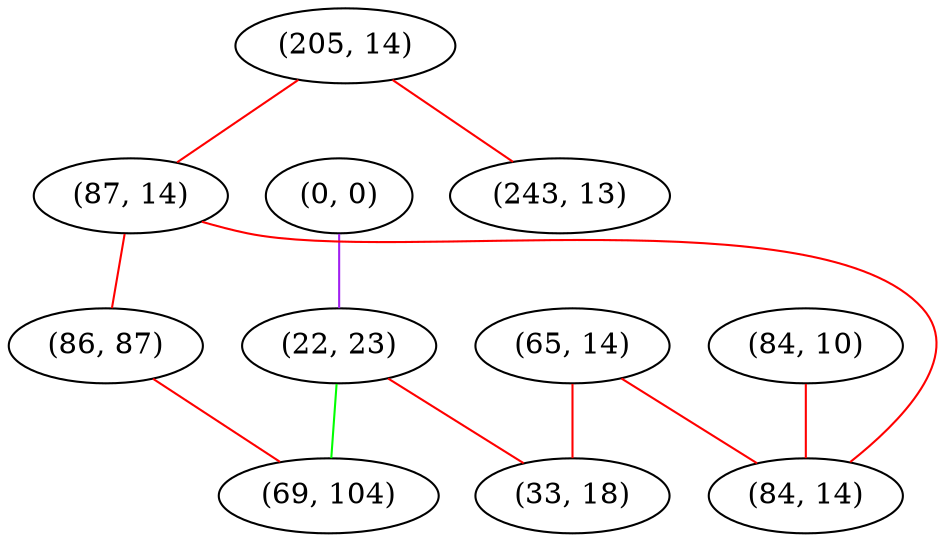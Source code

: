 graph "" {
"(0, 0)";
"(22, 23)";
"(205, 14)";
"(65, 14)";
"(33, 18)";
"(84, 10)";
"(87, 14)";
"(243, 13)";
"(86, 87)";
"(84, 14)";
"(69, 104)";
"(0, 0)" -- "(22, 23)"  [color=purple, key=0, weight=4];
"(22, 23)" -- "(33, 18)"  [color=red, key=0, weight=1];
"(22, 23)" -- "(69, 104)"  [color=green, key=0, weight=2];
"(205, 14)" -- "(87, 14)"  [color=red, key=0, weight=1];
"(205, 14)" -- "(243, 13)"  [color=red, key=0, weight=1];
"(65, 14)" -- "(33, 18)"  [color=red, key=0, weight=1];
"(65, 14)" -- "(84, 14)"  [color=red, key=0, weight=1];
"(84, 10)" -- "(84, 14)"  [color=red, key=0, weight=1];
"(87, 14)" -- "(86, 87)"  [color=red, key=0, weight=1];
"(87, 14)" -- "(84, 14)"  [color=red, key=0, weight=1];
"(86, 87)" -- "(69, 104)"  [color=red, key=0, weight=1];
}
